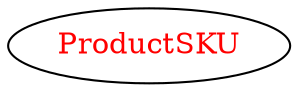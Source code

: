 digraph dependencyGraph {
 concentrate=true;
 ranksep="2.0";
 rankdir="LR"; 
 splines="ortho";
"ProductSKU" [fontcolor="red"];
}